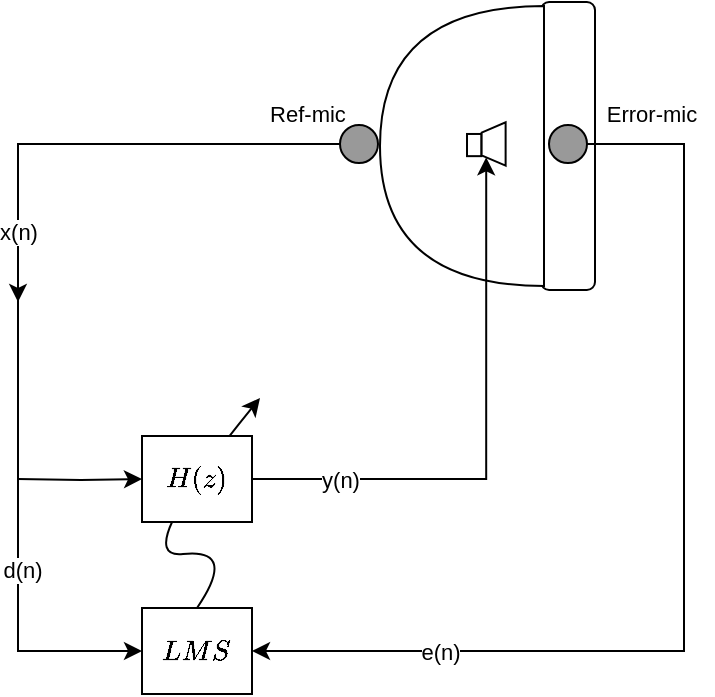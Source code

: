 <mxfile version="17.4.5" type="device"><diagram id="Qc0Fwbi9A4JeueJtiZPT" name="Page-1"><mxGraphModel dx="1278" dy="556" grid="0" gridSize="10" guides="1" tooltips="1" connect="1" arrows="1" fold="1" page="1" pageScale="1" pageWidth="827" pageHeight="1169" math="1" shadow="0"><root><mxCell id="0"/><mxCell id="1" parent="0"/><mxCell id="kYag4P4A_BLkgQeDSbea-1" value="" style="rounded=1;whiteSpace=wrap;html=1;rotation=90;" parent="1" vertex="1"><mxGeometry x="390" y="315.5" width="144" height="27" as="geometry"/></mxCell><mxCell id="kYag4P4A_BLkgQeDSbea-3" value="" style="shape=or;whiteSpace=wrap;html=1;rotation=-180;" parent="1" vertex="1"><mxGeometry x="368" y="259" width="82" height="140" as="geometry"/></mxCell><mxCell id="kYag4P4A_BLkgQeDSbea-38" style="edgeStyle=orthogonalEdgeStyle;rounded=0;orthogonalLoop=1;jettySize=auto;html=1;entryX=0;entryY=0.5;entryDx=0;entryDy=0;fontSize=6;" parent="1" source="kYag4P4A_BLkgQeDSbea-9" target="kYag4P4A_BLkgQeDSbea-14" edge="1"><mxGeometry relative="1" as="geometry"><mxPoint x="164.5" y="403" as="targetPoint"/><Array as="points"><mxPoint x="187" y="328"/><mxPoint x="187" y="582"/></Array></mxGeometry></mxCell><mxCell id="6QAYcXZuS3A-G6SVqTZr-4" value="d(n)" style="edgeLabel;html=1;align=center;verticalAlign=middle;resizable=0;points=[];" parent="kYag4P4A_BLkgQeDSbea-38" vertex="1" connectable="0"><mxGeometry x="0.804" y="1" relative="1" as="geometry"><mxPoint x="-14" y="-40" as="offset"/></mxGeometry></mxCell><mxCell id="kYag4P4A_BLkgQeDSbea-9" value="" style="ellipse;whiteSpace=wrap;html=1;aspect=fixed;fillColor=#999999;" parent="1" vertex="1"><mxGeometry x="348" y="318.5" width="19" height="19" as="geometry"/></mxCell><mxCell id="kYag4P4A_BLkgQeDSbea-35" style="edgeStyle=orthogonalEdgeStyle;rounded=0;orthogonalLoop=1;jettySize=auto;html=1;entryX=1;entryY=0.5;entryDx=0;entryDy=0;fontSize=6;" parent="1" source="kYag4P4A_BLkgQeDSbea-10" target="kYag4P4A_BLkgQeDSbea-14" edge="1"><mxGeometry relative="1" as="geometry"><Array as="points"><mxPoint x="520" y="328"/><mxPoint x="520" y="582"/></Array></mxGeometry></mxCell><mxCell id="6QAYcXZuS3A-G6SVqTZr-5" value="e(n)" style="edgeLabel;html=1;align=center;verticalAlign=middle;resizable=0;points=[];" parent="kYag4P4A_BLkgQeDSbea-35" vertex="1" connectable="0"><mxGeometry x="0.634" y="1" relative="1" as="geometry"><mxPoint x="-1" y="-1" as="offset"/></mxGeometry></mxCell><mxCell id="kYag4P4A_BLkgQeDSbea-10" value="" style="ellipse;whiteSpace=wrap;html=1;aspect=fixed;fillColor=#999999;" parent="1" vertex="1"><mxGeometry x="452.5" y="318.5" width="19" height="19" as="geometry"/></mxCell><mxCell id="kYag4P4A_BLkgQeDSbea-14" value="$$LMS$$" style="rounded=0;whiteSpace=wrap;html=1;fillColor=#FFFFFF;" parent="1" vertex="1"><mxGeometry x="249" y="560" width="55" height="43" as="geometry"/></mxCell><mxCell id="kYag4P4A_BLkgQeDSbea-17" value="" style="curved=1;endArrow=classic;html=1;rounded=0;exitX=0.5;exitY=0;exitDx=0;exitDy=0;" parent="1" source="kYag4P4A_BLkgQeDSbea-14" edge="1"><mxGeometry width="50" height="50" relative="1" as="geometry"><mxPoint x="274" y="559" as="sourcePoint"/><mxPoint x="308" y="455" as="targetPoint"/><Array as="points"><mxPoint x="297" y="530"/><mxPoint x="242" y="536"/></Array></mxGeometry></mxCell><mxCell id="MNXVNalHxn3SnrRAkTnf-2" style="edgeStyle=orthogonalEdgeStyle;rounded=0;orthogonalLoop=1;jettySize=auto;html=1;entryX=0;entryY=0;entryDx=0;entryDy=0;" parent="1" source="kYag4P4A_BLkgQeDSbea-15" target="kYag4P4A_BLkgQeDSbea-28" edge="1"><mxGeometry relative="1" as="geometry"><mxPoint x="421" y="384" as="targetPoint"/><Array as="points"><mxPoint x="421" y="496"/></Array></mxGeometry></mxCell><mxCell id="6QAYcXZuS3A-G6SVqTZr-1" value="y(n)" style="edgeLabel;html=1;align=center;verticalAlign=middle;resizable=0;points=[];" parent="MNXVNalHxn3SnrRAkTnf-2" vertex="1" connectable="0"><mxGeometry x="-0.719" y="-1" relative="1" as="geometry"><mxPoint x="5" y="-1" as="offset"/></mxGeometry></mxCell><mxCell id="MNXVNalHxn3SnrRAkTnf-3" style="edgeStyle=orthogonalEdgeStyle;rounded=0;orthogonalLoop=1;jettySize=auto;html=1;" parent="1" target="kYag4P4A_BLkgQeDSbea-15" edge="1"><mxGeometry relative="1" as="geometry"><mxPoint x="186.8" y="495.5" as="sourcePoint"/></mxGeometry></mxCell><mxCell id="kYag4P4A_BLkgQeDSbea-15" value="$$H(z)$$" style="rounded=0;whiteSpace=wrap;html=1;fillColor=#FFFFFF;" parent="1" vertex="1"><mxGeometry x="249" y="474" width="55" height="43" as="geometry"/></mxCell><mxCell id="kYag4P4A_BLkgQeDSbea-26" value="" style="rounded=0;whiteSpace=wrap;html=1;fontSize=6;fillColor=#FFFFFF;rotation=-90;" parent="1" vertex="1"><mxGeometry x="409.57" y="324.92" width="11.09" height="7.22" as="geometry"/></mxCell><mxCell id="kYag4P4A_BLkgQeDSbea-28" value="" style="shape=trapezoid;perimeter=trapezoidPerimeter;whiteSpace=wrap;html=1;fixedSize=1;fontSize=6;fillColor=#FFFFFF;direction=west;rotation=90;size=5.12;" parent="1" vertex="1"><mxGeometry x="414" y="322" width="21.62" height="12" as="geometry"/></mxCell><mxCell id="kYag4P4A_BLkgQeDSbea-39" value="&lt;span style=&quot;font-size: 11px&quot;&gt;Ref-mic&lt;/span&gt;" style="text;html=1;strokeColor=none;fillColor=none;align=center;verticalAlign=middle;whiteSpace=wrap;rounded=0;fontSize=6;" parent="1" vertex="1"><mxGeometry x="302" y="298" width="60" height="30" as="geometry"/></mxCell><mxCell id="kYag4P4A_BLkgQeDSbea-40" value="&lt;span style=&quot;font-size: 11px&quot;&gt;Error-mic&lt;/span&gt;" style="text;html=1;strokeColor=none;fillColor=none;align=center;verticalAlign=middle;whiteSpace=wrap;rounded=0;fontSize=6;" parent="1" vertex="1"><mxGeometry x="474" y="298" width="60" height="30" as="geometry"/></mxCell><mxCell id="NnWmUG_qZVGegaXYsHlz-4" value="" style="endArrow=classic;html=1;rounded=0;" edge="1" parent="1"><mxGeometry width="50" height="50" relative="1" as="geometry"><mxPoint x="187" y="328" as="sourcePoint"/><mxPoint x="187" y="407" as="targetPoint"/></mxGeometry></mxCell><mxCell id="NnWmUG_qZVGegaXYsHlz-5" value="x(n)" style="edgeLabel;html=1;align=center;verticalAlign=middle;resizable=0;points=[];" vertex="1" connectable="0" parent="NnWmUG_qZVGegaXYsHlz-4"><mxGeometry x="0.706" y="-1" relative="1" as="geometry"><mxPoint x="1" y="-24" as="offset"/></mxGeometry></mxCell></root></mxGraphModel></diagram></mxfile>